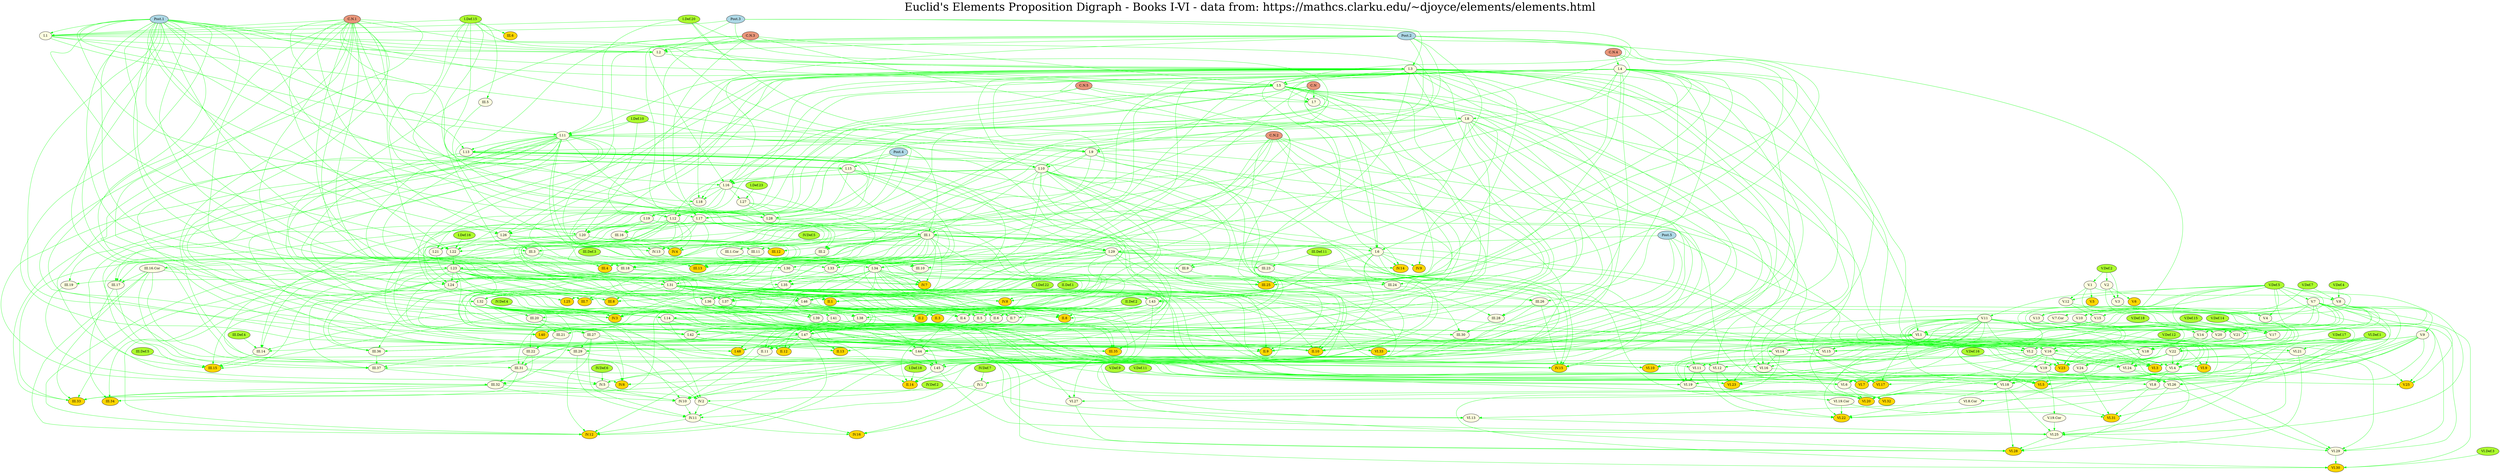 // Elements Books I-VI proposition dependencies
//
// Graph connections generated from extracting 
// justifications from David Joyce's online elements.
// https://mathcs.clarku.edu/~djoyce/elements/elements.html
//
// First six books selected because they are the only
// books found in Oliver Byrne’s 1847 illustrated Elements
// https://www.c82.net/euclid/
//
// Generate graphviz svg with J addon by:
//
//   NB. assume configured J folder JACKS
//   graphview jpath '~JACKS/eucgvuts/euclid_digraph_books_1_6.gv'
// 
// See: 
// https://github.com/bakerjd99/jacks/blob/master/eucgvuts/eucgvuts.ijs
//
// 2023jun21 created
// changed --------------------------------------
// 23jun23 terminal nodes colored, definitions linked
// 23jun29 attribute section removed - now regenerated

digraph G {

//newrank=true;
//rank=same;

rankdir=TB;  //top to bottom
//B bottom  T top  L left R right

labelloc="t"
label=<<FONT COLOR="BLACK" POINT-SIZE="48.0">Euclid's Elements Proposition Digraph - Books I-VI - data from: https://mathcs.clarku.edu/~djoyce/elements/elements.html</FONT>>;

ordering=out;
fontsize="16";

node [shape=oval];
node [style=filled, fillcolor=lightyellow];
edge [color=green];

//===start-node-attributes

// postulates
"Post.1" [fillcolor=lightblue, URL="https://mathcs.clarku.edu/~djoyce/elements/bookI/post1.html"];        
"Post.2" [fillcolor=lightblue, URL="https://mathcs.clarku.edu/~djoyce/elements/bookI/post2.html"];        
"Post.3" [fillcolor=lightblue, URL="https://mathcs.clarku.edu/~djoyce/elements/bookI/post3.html"];        
"Post.4" [fillcolor=lightblue, URL="https://mathcs.clarku.edu/~djoyce/elements/bookI/post4.html"];        
"Post.5" [fillcolor=lightblue, URL="https://mathcs.clarku.edu/~djoyce/elements/bookI/post5.html"];        

// common notions
"C.N" [fillcolor=darksalmon, URL="https://mathcs.clarku.edu/~djoyce/elements/bookI/cn.html"];              
"C.N.1" [fillcolor=darksalmon, URL="https://mathcs.clarku.edu/~djoyce/elements/bookI/cn.html"];            
"C.N.2" [fillcolor=darksalmon, URL="https://mathcs.clarku.edu/~djoyce/elements/bookI/cn.html"];            
"C.N.3" [fillcolor=darksalmon, URL="https://mathcs.clarku.edu/~djoyce/elements/bookI/cn.html"];            
"C.N.4" [fillcolor=darksalmon, URL="https://mathcs.clarku.edu/~djoyce/elements/bookI/cn.html"];            
"C.N.5" [fillcolor=darksalmon, URL="https://mathcs.clarku.edu/~djoyce/elements/bookI/cn.html"];            

// definitions
"I.Def.15" [fillcolor=greenyellow, URL="https://mathcs.clarku.edu/~djoyce/elements/bookI/defI15.html"];     
"I.Def.20" [fillcolor=greenyellow URL="https://mathcs.clarku.edu/~djoyce/elements/bookI/defI20.html"];      
"I.Def.10" [fillcolor=greenyellow, URL="https://mathcs.clarku.edu/~djoyce/elements/bookI/defI10.html"];     
"I.Def.16" [fillcolor=greenyellow URL="https://mathcs.clarku.edu/~djoyce/elements/bookI/defI15.html"];      
"I.Def.23" [fillcolor=greenyellow URL="https://mathcs.clarku.edu/~djoyce/elements/bookI/defI23.html"];      
"I.Def.22" [fillcolor=greenyellow URL="https://mathcs.clarku.edu/~djoyce/elements/bookI/defI22.html"];      
"II.Def.1" [fillcolor=greenyellow, URL="https://mathcs.clarku.edu/~djoyce/elements/bookII/defII.html"];     
"I.Def.18" [fillcolor=greenyellow URL="https://mathcs.clarku.edu/~djoyce/elements/bookI/defI15.html"];      
"II.Def.2" [fillcolor=greenyellow, URL="https://mathcs.clarku.edu/~djoyce/elements/bookII/defII.html"];     
"III.Def.3" [fillcolor=greenyellow, URL="https://mathcs.clarku.edu/~djoyce/elements/bookIII/defIII2.html"]; 
"III.Def.4" [fillcolor=greenyellow URL="https://mathcs.clarku.edu/~djoyce/elements/bookIII/defIII4.html"];  
"III.Def.5" [fillcolor=greenyellow, URL="https://mathcs.clarku.edu/~djoyce/elements/bookIII/defIII4.html"]; 
"III.Def.11" [fillcolor=greenyellow URL="https://mathcs.clarku.edu/~djoyce/elements/bookIII/defIII11.html"];
"IV.Def.7" [fillcolor=greenyellow URL="https://mathcs.clarku.edu/~djoyce/elements/bookIV/defIV.html"];      
"IV.Def.2" [fillcolor=greenyellow  URL="https://mathcs.clarku.edu/~djoyce/elements/bookIV/defIV.html"];     
"IV.Def.4" [fillcolor=greenyellow  URL="https://mathcs.clarku.edu/~djoyce/elements/bookIV/defIV.html"];     
"IV.Def.5" [fillcolor=greenyellow  URL="https://mathcs.clarku.edu/~djoyce/elements/bookIV/defIV.html"];     
"IV.Def.6" [fillcolor=greenyellow  URL="https://mathcs.clarku.edu/~djoyce/elements/bookIV/defIV.html"];     
"V.Def.2" [fillcolor=greenyellow URL="https://mathcs.clarku.edu/~djoyce/elements/bookV/defV1.html"];        
"V.Def.5" [fillcolor=greenyellow URL="https://mathcs.clarku.edu/~djoyce/elements/bookV/defV5.html"];        
"V.Def.7" [fillcolor=greenyellow, URL="https://mathcs.clarku.edu/~djoyce/elements/bookV/defV7.html"];       
"V.Def.12" [fillcolor=greenyellow URL="https://mathcs.clarku.edu/~djoyce/elements/bookV/defV11.html"];      
"V.Def.14" [fillcolor=greenyellow, URL="https://mathcs.clarku.edu/~djoyce/elements/bookV/defV14.html"];     
"V.Def.15" [fillcolor=greenyellow, URL="https://mathcs.clarku.edu/~djoyce/elements/bookV/defV14.html"];     
"V.Def.16" [fillcolor=greenyellow, URL="https://mathcs.clarku.edu/~djoyce/elements/bookV/defV14.html"];     
"V.Def.18" [fillcolor=greenyellow, URL="https://mathcs.clarku.edu/~djoyce/elements/bookV/defV17.html"];     
"V.Def.17" [fillcolor=greenyellow, URL="https://mathcs.clarku.edu/~djoyce/elements/bookV/defV17.html"];     
"V.Def.4" [fillcolor=greenyellow URL="https://mathcs.clarku.edu/~djoyce/elements/bookV/defV4.html"];        
"VI.Def.1" [fillcolor=greenyellow URL="https://mathcs.clarku.edu/~djoyce/elements/bookVI/defVI1.html"];     
"V.Def.11" [fillcolor=greenyellow, URL="https://mathcs.clarku.edu/~djoyce/elements/bookV/defV11.html"];     
"V.Def.9" [fillcolor=greenyellow, URL="https://mathcs.clarku.edu/~djoyce/elements/bookV/defV8.html"];       
"VI.Def.3" [fillcolor=greenyellow, URL="https://mathcs.clarku.edu/~djoyce/elements/bookVI/defVI3.html"];    

// corollaries
"III.1.Cor" [URL="https://mathcs.clarku.edu/~djoyce/elements/bookIII/propIII1.html"];                       
"III.16.Cor" [URL="https://mathcs.clarku.edu/~djoyce/elements/bookIII/propIII16.html"];                     
"V.7.Cor" [URL="https://mathcs.clarku.edu/~djoyce/elements/bookIV/propIV7.html"];                           
"VI.8.Cor" [URL="https://mathcs.clarku.edu/~djoyce/elements/bookVI/propVI8.html"];                          
"VI.19.Cor" [URL="https://mathcs.clarku.edu/~djoyce/elements/bookVI/propVI19.html"];                        
"V.19.Cor" [URL="https://mathcs.clarku.edu/~djoyce/elements/bookV/propV19.html"];                           

// propositions
"I.1" [URL="https://mathcs.clarku.edu/~djoyce/elements/bookI/propI1.html"];
"I.10" [URL="https://mathcs.clarku.edu/~djoyce/elements/bookI/propI10.html"];
"I.11" [URL="https://mathcs.clarku.edu/~djoyce/elements/bookI/propI11.html"];
"I.12" [URL="https://mathcs.clarku.edu/~djoyce/elements/bookI/propI12.html"];
"I.13" [URL="https://mathcs.clarku.edu/~djoyce/elements/bookI/propI13.html"];
"I.14" [URL="https://mathcs.clarku.edu/~djoyce/elements/bookI/propI14.html"];
"I.15" [URL="https://mathcs.clarku.edu/~djoyce/elements/bookI/propI15.html"];
"I.16" [URL="https://mathcs.clarku.edu/~djoyce/elements/bookI/propI16.html"];
"I.17" [URL="https://mathcs.clarku.edu/~djoyce/elements/bookI/propI17.html"];
"I.18" [URL="https://mathcs.clarku.edu/~djoyce/elements/bookI/propI18.html"];
"I.19" [URL="https://mathcs.clarku.edu/~djoyce/elements/bookI/propI19.html"];
"I.2" [URL="https://mathcs.clarku.edu/~djoyce/elements/bookI/propI2.html"];
"I.20" [URL="https://mathcs.clarku.edu/~djoyce/elements/bookI/propI20.html"];
"I.21" [URL="https://mathcs.clarku.edu/~djoyce/elements/bookI/propI21.html"];
"I.22" [URL="https://mathcs.clarku.edu/~djoyce/elements/bookI/propI22.html"];
"I.23" [URL="https://mathcs.clarku.edu/~djoyce/elements/bookI/propI23.html"];
"I.24" [URL="https://mathcs.clarku.edu/~djoyce/elements/bookI/propI24.html"];
"I.25" [URL="https://mathcs.clarku.edu/~djoyce/elements/bookI/propI25.html"];
"I.26" [URL="https://mathcs.clarku.edu/~djoyce/elements/bookI/propI26.html"];
"I.27" [URL="https://mathcs.clarku.edu/~djoyce/elements/bookI/propI27.html"];
"I.28" [URL="https://mathcs.clarku.edu/~djoyce/elements/bookI/propI28.html"];
"I.29" [URL="https://mathcs.clarku.edu/~djoyce/elements/bookI/propI29.html"];
"I.3" [URL="https://mathcs.clarku.edu/~djoyce/elements/bookI/propI3.html"];
"I.30" [URL="https://mathcs.clarku.edu/~djoyce/elements/bookI/propI30.html"];
"I.31" [URL="https://mathcs.clarku.edu/~djoyce/elements/bookI/propI31.html"];
"I.32" [URL="https://mathcs.clarku.edu/~djoyce/elements/bookI/propI32.html"];
"I.33" [URL="https://mathcs.clarku.edu/~djoyce/elements/bookI/propI33.html"];
"I.34" [URL="https://mathcs.clarku.edu/~djoyce/elements/bookI/propI34.html"];
"I.35" [URL="https://mathcs.clarku.edu/~djoyce/elements/bookI/propI35.html"];
"I.36" [URL="https://mathcs.clarku.edu/~djoyce/elements/bookI/propI36.html"];
"I.37" [URL="https://mathcs.clarku.edu/~djoyce/elements/bookI/propI37.html"];
"I.38" [URL="https://mathcs.clarku.edu/~djoyce/elements/bookI/propI38.html"];
"I.39" [URL="https://mathcs.clarku.edu/~djoyce/elements/bookI/propI39.html"];
"I.4" [URL="https://mathcs.clarku.edu/~djoyce/elements/bookI/propI4.html"];
"I.40" [URL="https://mathcs.clarku.edu/~djoyce/elements/bookI/propI40.html"];
"I.41" [URL="https://mathcs.clarku.edu/~djoyce/elements/bookI/propI41.html"];
"I.42" [URL="https://mathcs.clarku.edu/~djoyce/elements/bookI/propI42.html"];
"I.43" [URL="https://mathcs.clarku.edu/~djoyce/elements/bookI/propI43.html"];
"I.44" [URL="https://mathcs.clarku.edu/~djoyce/elements/bookI/propI44.html"];
"I.45" [URL="https://mathcs.clarku.edu/~djoyce/elements/bookI/propI45.html"];
"I.46" [URL="https://mathcs.clarku.edu/~djoyce/elements/bookI/propI46.html"];
"I.47" [URL="https://mathcs.clarku.edu/~djoyce/elements/bookI/propI47.html"];
"I.48" [URL="https://mathcs.clarku.edu/~djoyce/elements/bookI/propI48.html"];
"I.5" [URL="https://mathcs.clarku.edu/~djoyce/elements/bookI/propI5.html"];
"I.6" [URL="https://mathcs.clarku.edu/~djoyce/elements/bookI/propI6.html"];
"I.7" [URL="https://mathcs.clarku.edu/~djoyce/elements/bookI/propI7.html"];
"I.8" [URL="https://mathcs.clarku.edu/~djoyce/elements/bookI/propI8.html"];
"I.9" [URL="https://mathcs.clarku.edu/~djoyce/elements/bookI/propI9.html"];
"II.1" [URL="https://mathcs.clarku.edu/~djoyce/elements/bookII/propII1.html"];
"II.10" [URL="https://mathcs.clarku.edu/~djoyce/elements/bookII/propII10.html"];
"II.11" [URL="https://mathcs.clarku.edu/~djoyce/elements/bookII/propII11.html"];
"II.12" [URL="https://mathcs.clarku.edu/~djoyce/elements/bookII/propII12.html"];
"II.13" [URL="https://mathcs.clarku.edu/~djoyce/elements/bookII/propII13.html"];
"II.14" [URL="https://mathcs.clarku.edu/~djoyce/elements/bookII/propII14.html"];
"II.2" [URL="https://mathcs.clarku.edu/~djoyce/elements/bookII/propII2.html"];
"II.3" [URL="https://mathcs.clarku.edu/~djoyce/elements/bookII/propII3.html"];
"II.4" [URL="https://mathcs.clarku.edu/~djoyce/elements/bookII/propII4.html"];
"II.5" [URL="https://mathcs.clarku.edu/~djoyce/elements/bookII/propII5.html"];
"II.6" [URL="https://mathcs.clarku.edu/~djoyce/elements/bookII/propII6.html"];
"II.7" [URL="https://mathcs.clarku.edu/~djoyce/elements/bookII/propII7.html"];
"II.8" [URL="https://mathcs.clarku.edu/~djoyce/elements/bookII/propII8.html"];
"II.9" [URL="https://mathcs.clarku.edu/~djoyce/elements/bookII/propII9.html"];
"III.1" [URL="https://mathcs.clarku.edu/~djoyce/elements/bookIII/propIII1.html"];
"III.10" [URL="https://mathcs.clarku.edu/~djoyce/elements/bookIII/propIII10.html"];
"III.11" [URL="https://mathcs.clarku.edu/~djoyce/elements/bookIII/propIII11.html"];
"III.12" [URL="https://mathcs.clarku.edu/~djoyce/elements/bookIII/propIII12.html"];
"III.13" [URL="https://mathcs.clarku.edu/~djoyce/elements/bookIII/propIII13.html"];
"III.14" [URL="https://mathcs.clarku.edu/~djoyce/elements/bookIII/propIII14.html"];
"III.15" [URL="https://mathcs.clarku.edu/~djoyce/elements/bookIII/propIII15.html"];
"III.16" [URL="https://mathcs.clarku.edu/~djoyce/elements/bookIII/propIII16.html"];
"III.17" [URL="https://mathcs.clarku.edu/~djoyce/elements/bookIII/propIII17.html"];
"III.18" [URL="https://mathcs.clarku.edu/~djoyce/elements/bookIII/propIII18.html"];
"III.19" [URL="https://mathcs.clarku.edu/~djoyce/elements/bookIII/propIII19.html"];
"III.2" [URL="https://mathcs.clarku.edu/~djoyce/elements/bookIII/propIII2.html"];
"III.20" [URL="https://mathcs.clarku.edu/~djoyce/elements/bookIII/propIII20.html"];
"III.21" [URL="https://mathcs.clarku.edu/~djoyce/elements/bookIII/propIII21.html"];
"III.22" [URL="https://mathcs.clarku.edu/~djoyce/elements/bookIII/propIII22.html"];
"III.23" [URL="https://mathcs.clarku.edu/~djoyce/elements/bookIII/propIII23.html"];
"III.24" [URL="https://mathcs.clarku.edu/~djoyce/elements/bookIII/propIII24.html"];
"III.25" [URL="https://mathcs.clarku.edu/~djoyce/elements/bookIII/propIII25.html"];
"III.26" [URL="https://mathcs.clarku.edu/~djoyce/elements/bookIII/propIII26.html"];
"III.27" [URL="https://mathcs.clarku.edu/~djoyce/elements/bookIII/propIII27.html"];
"III.28" [URL="https://mathcs.clarku.edu/~djoyce/elements/bookIII/propIII28.html"];
"III.29" [URL="https://mathcs.clarku.edu/~djoyce/elements/bookIII/propIII29.html"];
"III.3" [URL="https://mathcs.clarku.edu/~djoyce/elements/bookIII/propIII3.html"];
"III.30" [URL="https://mathcs.clarku.edu/~djoyce/elements/bookIII/propIII30.html"];
"III.31" [URL="https://mathcs.clarku.edu/~djoyce/elements/bookIII/propIII31.html"];
"III.32" [URL="https://mathcs.clarku.edu/~djoyce/elements/bookIII/propIII32.html"];
"III.33" [URL="https://mathcs.clarku.edu/~djoyce/elements/bookIII/propIII33.html"];
"III.34" [URL="https://mathcs.clarku.edu/~djoyce/elements/bookIII/propIII34.html"];
"III.35" [URL="https://mathcs.clarku.edu/~djoyce/elements/bookIII/propIII35.html"];
"III.36" [URL="https://mathcs.clarku.edu/~djoyce/elements/bookIII/propIII36.html"];
"III.37" [URL="https://mathcs.clarku.edu/~djoyce/elements/bookIII/propIII37.html"];
"III.4" [URL="https://mathcs.clarku.edu/~djoyce/elements/bookIII/propIII4.html"];
"III.5" [URL="https://mathcs.clarku.edu/~djoyce/elements/bookIII/propIII5.html"];
"III.6" [URL="https://mathcs.clarku.edu/~djoyce/elements/bookIII/propIII6.html"];
"III.7" [URL="https://mathcs.clarku.edu/~djoyce/elements/bookIII/propIII7.html"];
"III.8" [URL="https://mathcs.clarku.edu/~djoyce/elements/bookIII/propIII8.html"];
"III.9" [URL="https://mathcs.clarku.edu/~djoyce/elements/bookIII/propIII9.html"];
"IV.1" [URL="https://mathcs.clarku.edu/~djoyce/elements/bookIV/propIV1.html"];
"IV.10" [URL="https://mathcs.clarku.edu/~djoyce/elements/bookIV/propIV10.html"];
"IV.11" [URL="https://mathcs.clarku.edu/~djoyce/elements/bookIV/propIV11.html"];
"IV.12" [URL="https://mathcs.clarku.edu/~djoyce/elements/bookIV/propIV12.html"];
"IV.13" [URL="https://mathcs.clarku.edu/~djoyce/elements/bookIV/propIV13.html"];
"IV.14" [URL="https://mathcs.clarku.edu/~djoyce/elements/bookIV/propIV14.html"];
"IV.15" [URL="https://mathcs.clarku.edu/~djoyce/elements/bookIV/propIV15.html"];
"IV.16" [URL="https://mathcs.clarku.edu/~djoyce/elements/bookIV/propIV16.html"];
"IV.2" [URL="https://mathcs.clarku.edu/~djoyce/elements/bookIV/propIV2.html"];
"IV.3" [URL="https://mathcs.clarku.edu/~djoyce/elements/bookIV/propIV3.html"];
"IV.4" [URL="https://mathcs.clarku.edu/~djoyce/elements/bookIV/propIV4.html"];
"IV.5" [URL="https://mathcs.clarku.edu/~djoyce/elements/bookIV/propIV5.html"];
"IV.6" [URL="https://mathcs.clarku.edu/~djoyce/elements/bookIV/propIV6.html"];
"IV.7" [URL="https://mathcs.clarku.edu/~djoyce/elements/bookIV/propIV7.html"];
"IV.8" [URL="https://mathcs.clarku.edu/~djoyce/elements/bookIV/propIV8.html"];
"IV.9" [URL="https://mathcs.clarku.edu/~djoyce/elements/bookIV/propIV9.html"];
"V.1" [URL="https://mathcs.clarku.edu/~djoyce/elements/bookV/propV1.html"];
"V.10" [URL="https://mathcs.clarku.edu/~djoyce/elements/bookV/propV10.html"];
"V.11" [URL="https://mathcs.clarku.edu/~djoyce/elements/bookV/propV11.html"];
"V.12" [URL="https://mathcs.clarku.edu/~djoyce/elements/bookV/propV12.html"];
"V.13" [URL="https://mathcs.clarku.edu/~djoyce/elements/bookV/propV13.html"];
"V.14" [URL="https://mathcs.clarku.edu/~djoyce/elements/bookV/propV14.html"];
"V.15" [URL="https://mathcs.clarku.edu/~djoyce/elements/bookV/propV15.html"];
"V.16" [URL="https://mathcs.clarku.edu/~djoyce/elements/bookV/propV16.html"];
"V.17" [URL="https://mathcs.clarku.edu/~djoyce/elements/bookV/propV17.html"];
"V.18" [URL="https://mathcs.clarku.edu/~djoyce/elements/bookV/propV18.html"];
"V.19" [URL="https://mathcs.clarku.edu/~djoyce/elements/bookV/propV19.html"];
"V.2" [URL="https://mathcs.clarku.edu/~djoyce/elements/bookV/propV2.html"];
"V.20" [URL="https://mathcs.clarku.edu/~djoyce/elements/bookV/propV20.html"];
"V.21" [URL="https://mathcs.clarku.edu/~djoyce/elements/bookV/propV21.html"];
"V.22" [URL="https://mathcs.clarku.edu/~djoyce/elements/bookV/propV22.html"];
"V.23" [URL="https://mathcs.clarku.edu/~djoyce/elements/bookV/propV23.html"];
"V.24" [URL="https://mathcs.clarku.edu/~djoyce/elements/bookV/propV24.html"];
"V.25" [URL="https://mathcs.clarku.edu/~djoyce/elements/bookV/propV25.html"];
"V.3" [URL="https://mathcs.clarku.edu/~djoyce/elements/bookV/propV3.html"];
"V.4" [URL="https://mathcs.clarku.edu/~djoyce/elements/bookV/propV4.html"];
"V.5" [URL="https://mathcs.clarku.edu/~djoyce/elements/bookV/propV5.html"];
"V.6" [URL="https://mathcs.clarku.edu/~djoyce/elements/bookV/propV6.html"];
"V.7" [URL="https://mathcs.clarku.edu/~djoyce/elements/bookV/propV7.html"];
"V.8" [URL="https://mathcs.clarku.edu/~djoyce/elements/bookV/propV8.html"];
"V.9" [URL="https://mathcs.clarku.edu/~djoyce/elements/bookV/propV9.html"];
"VI.1" [URL="https://mathcs.clarku.edu/~djoyce/elements/bookVI/propVI1.html"];
"VI.10" [URL="https://mathcs.clarku.edu/~djoyce/elements/bookVI/propVI10.html"];
"VI.11" [URL="https://mathcs.clarku.edu/~djoyce/elements/bookVI/propVI11.html"];
"VI.12" [URL="https://mathcs.clarku.edu/~djoyce/elements/bookVI/propVI12.html"];
"VI.13" [URL="https://mathcs.clarku.edu/~djoyce/elements/bookVI/propVI13.html"];
"VI.14" [URL="https://mathcs.clarku.edu/~djoyce/elements/bookVI/propVI14.html"];
"VI.15" [URL="https://mathcs.clarku.edu/~djoyce/elements/bookVI/propVI15.html"];
"VI.16" [URL="https://mathcs.clarku.edu/~djoyce/elements/bookVI/propVI16.html"];
"VI.17" [URL="https://mathcs.clarku.edu/~djoyce/elements/bookVI/propVI17.html"];
"VI.18" [URL="https://mathcs.clarku.edu/~djoyce/elements/bookVI/propVI18.html"];
"VI.19" [URL="https://mathcs.clarku.edu/~djoyce/elements/bookVI/propVI19.html"];
"VI.2" [URL="https://mathcs.clarku.edu/~djoyce/elements/bookVI/propVI2.html"];
"VI.20" [URL="https://mathcs.clarku.edu/~djoyce/elements/bookVI/propVI20.html"];
"VI.21" [URL="https://mathcs.clarku.edu/~djoyce/elements/bookVI/propVI21.html"];
"VI.22" [URL="https://mathcs.clarku.edu/~djoyce/elements/bookVI/propVI22.html"];
"VI.23" [URL="https://mathcs.clarku.edu/~djoyce/elements/bookVI/propVI23.html"];
"VI.24" [URL="https://mathcs.clarku.edu/~djoyce/elements/bookVI/propVI24.html"];
"VI.25" [URL="https://mathcs.clarku.edu/~djoyce/elements/bookVI/propVI25.html"];
"VI.26" [URL="https://mathcs.clarku.edu/~djoyce/elements/bookVI/propVI26.html"];
"VI.27" [URL="https://mathcs.clarku.edu/~djoyce/elements/bookVI/propVI27.html"];
"VI.28" [URL="https://mathcs.clarku.edu/~djoyce/elements/bookVI/propVI28.html"];
"VI.29" [URL="https://mathcs.clarku.edu/~djoyce/elements/bookVI/propVI29.html"];
"VI.3" [URL="https://mathcs.clarku.edu/~djoyce/elements/bookVI/propVI3.html"];
"VI.30" [URL="https://mathcs.clarku.edu/~djoyce/elements/bookVI/propVI30.html"];
"VI.31" [URL="https://mathcs.clarku.edu/~djoyce/elements/bookVI/propVI31.html"];
"VI.32" [URL="https://mathcs.clarku.edu/~djoyce/elements/bookVI/propVI32.html"];
"VI.33" [URL="https://mathcs.clarku.edu/~djoyce/elements/bookVI/propVI33.html"];
"VI.4" [URL="https://mathcs.clarku.edu/~djoyce/elements/bookVI/propVI4.html"];
"VI.5" [URL="https://mathcs.clarku.edu/~djoyce/elements/bookVI/propVI5.html"];
"VI.6" [URL="https://mathcs.clarku.edu/~djoyce/elements/bookVI/propVI6.html"];
"VI.7" [URL="https://mathcs.clarku.edu/~djoyce/elements/bookVI/propVI7.html"];
"VI.8" [URL="https://mathcs.clarku.edu/~djoyce/elements/bookVI/propVI8.html"];
"VI.9" [URL="https://mathcs.clarku.edu/~djoyce/elements/bookVI/propVI9.html"];

// terminal nodes
"I.25" [fillcolor=gold];
"I.40" [fillcolor=gold];
"I.48" [fillcolor=gold];
"II.1" [fillcolor=gold];
"II.10" [fillcolor=gold];
"II.12" [fillcolor=gold];
"II.13" [fillcolor=gold];
"II.14" [fillcolor=gold];
"II.2" [fillcolor=gold];
"II.3" [fillcolor=gold];
"II.8" [fillcolor=gold];
"II.9" [fillcolor=gold];
"III.12" [fillcolor=gold];
"III.13" [fillcolor=gold];
"III.15" [fillcolor=gold];
"III.25" [fillcolor=gold];
"III.33" [fillcolor=gold];
"III.34" [fillcolor=gold];
"III.35" [fillcolor=gold];
"III.4" [fillcolor=gold];
"III.6" [fillcolor=gold];
"III.7" [fillcolor=gold];
"III.8" [fillcolor=gold];
"IV.12" [fillcolor=gold];
"IV.14" [fillcolor=gold];
"IV.15" [fillcolor=gold];
"IV.16" [fillcolor=gold];
"IV.3" [fillcolor=gold];
"IV.4" [fillcolor=gold];
"IV.6" [fillcolor=gold];
"IV.7" [fillcolor=gold];
"IV.8" [fillcolor=gold];
"IV.9" [fillcolor=gold];
"V.23" [fillcolor=gold];
"V.25" [fillcolor=gold];
"V.5" [fillcolor=gold];
"V.6" [fillcolor=gold];
"VI.10" [fillcolor=gold];
"VI.17" [fillcolor=gold];
"VI.20" [fillcolor=gold];
"VI.22" [fillcolor=gold];
"VI.23" [fillcolor=gold];
"VI.28" [fillcolor=gold];
"VI.3" [fillcolor=gold];
"VI.30" [fillcolor=gold];
"VI.31" [fillcolor=gold];
"VI.32" [fillcolor=gold];
"VI.33" [fillcolor=gold];
"VI.5" [fillcolor=gold];
"VI.7" [fillcolor=gold];
"VI.9" [fillcolor=gold];

//===end=node-attributes

//===start-book-deps
"III.1" -> "III.1.Cor";
"III.16" -> "III.16.Cor";
"V.7" -> "V.7.Cor";
"VI.8" -> "VI.8.Cor";
"VI.19" -> "VI.19.Cor";
"V.19" -> "V.19.Cor";
"Post.3" -> "I.1";
"Post.1" -> "I.1";
"I.Def.15" -> "I.1";
"C.N.1" -> "I.1";
"I.Def.20" -> "I.1";
"I.1" -> "I.10";
"I.9" -> "I.10";
"I.Def.20" -> "I.10";
"I.4" -> "I.10";
"I.3" -> "I.11";
"I.1" -> "I.11";
"Post.1" -> "I.11";
"I.Def.20" -> "I.11";
"I.8" -> "I.11";
"I.Def.10" -> "I.11";
"Post.3" -> "I.12";
"I.10" -> "I.12";
"Post.1" -> "I.12";
"I.Def.15" -> "I.12";
"I.8" -> "I.12";
"I.Def.10" -> "I.12";
"I.Def.10" -> "I.13";
"I.11" -> "I.13";
"C.N.2" -> "I.13";
"C.N.1" -> "I.13";
"Post.2" -> "I.14";
"I.13" -> "I.14";
"Post.4" -> "I.14";
"C.N.1" -> "I.14";
"C.N.3" -> "I.14";
"I.13" -> "I.15";
"Post.4" -> "I.15";
"C.N.1" -> "I.15";
"C.N.3" -> "I.15";
"I.10" -> "I.16";
"Post.1" -> "I.16";
"Post.2" -> "I.16";
"I.3" -> "I.16";
"I.15" -> "I.16";
"I.4" -> "I.16";
"C.N.5" -> "I.16";
"Post.2" -> "I.17";
"I.16" -> "I.17";
"C.N" -> "I.17";
"I.13" -> "I.17";
"I.3" -> "I.18";
"Post.1" -> "I.18";
"I.16" -> "I.18";
"I.5" -> "I.18";
"I.5" -> "I.19";
"I.18" -> "I.19";
"Post.1" -> "I.2";
"I.1" -> "I.2";
"Post.2" -> "I.2";
"Post.3" -> "I.2";
"I.Def.15" -> "I.2";
"C.N.3" -> "I.2";
"C.N.1" -> "I.2";
"Post.2" -> "I.20";
"I.3" -> "I.20";
"Post.1" -> "I.20";
"I.5" -> "I.20";
"C.N.5" -> "I.20";
"I.19" -> "I.20";
"Post.2" -> "I.21";
"I.20" -> "I.21";
"C.N" -> "I.21";
"I.16" -> "I.21";
"I.20" -> "I.22";
"Post.2" -> "I.22";
"I.3" -> "I.22";
"Post.3" -> "I.22";
"Post.1" -> "I.22";
"I.Def.16" -> "I.22";
"C.N.1" -> "I.22";
"Post.1" -> "I.23";
"I.22" -> "I.23";
"I.8" -> "I.23";
"I.23" -> "I.24";
"I.3" -> "I.24";
"Post.1" -> "I.24";
"I.4" -> "I.24";
"I.5" -> "I.24";
"I.19" -> "I.24";
"I.4" -> "I.25";
"I.24" -> "I.25";
"I.3" -> "I.26";
"Post.1" -> "I.26";
"I.4" -> "I.26";
"C.N.1" -> "I.26";
"I.16" -> "I.26";
"I.16" -> "I.27";
"I.Def.23" -> "I.27";
"I.15" -> "I.28";
"C.N.1" -> "I.28";
"I.27" -> "I.28";
"I.13" -> "I.28";
"Post.4" -> "I.28";
"C.N.3" -> "I.28";
"I.13" -> "I.29";
"Post.5" -> "I.29";
"I.15" -> "I.29";
"C.N.1" -> "I.29";
"C.N.2" -> "I.29";
"I.2" -> "I.3";
"Post.3" -> "I.3";
"I.Def.15" -> "I.3";
"C.N.1" -> "I.3";
"I.29" -> "I.30";
"C.N.1" -> "I.30";
"Post.1" -> "I.31";
"I.23" -> "I.31";
"Post.2" -> "I.31";
"I.27" -> "I.31";
"I.31" -> "I.32";
"I.29" -> "I.32";
"C.N.2" -> "I.32";
"I.13" -> "I.32";
"C.N.1" -> "I.32";
"Post.1" -> "I.33";
"I.29" -> "I.33";
"I.4" -> "I.33";
"I.27" -> "I.33";
"I.29" -> "I.34";
"I.26" -> "I.34";
"C.N.2" -> "I.34";
"I.4" -> "I.34";
"I.34" -> "I.35";
"C.N.1" -> "I.35";
"C.N.2" -> "I.35";
"I.29" -> "I.35";
"I.4" -> "I.35";
"C.N.3" -> "I.35";
"Post.1" -> "I.36";
"I.34" -> "I.36";
"C.N.1" -> "I.36";
"I.33" -> "I.36";
"I.35" -> "I.36";
"Post.2" -> "I.37";
"I.31" -> "I.37";
"I.35" -> "I.37";
"I.34" -> "I.37";
"C.N" -> "I.37";
"Post.2" -> "I.38";
"I.31" -> "I.38";
"I.36" -> "I.38";
"I.34" -> "I.38";
"C.N" -> "I.38";
"Post.1" -> "I.39";
"I.31" -> "I.39";
"I.37" -> "I.39";
"C.N.1" -> "I.39";
"C.N.4" -> "I.4";
"Post.1" -> "I.40";
"I.31" -> "I.40";
"I.38" -> "I.40";
"C.N.1" -> "I.40";
"Post.1" -> "I.41";
"I.37" -> "I.41";
"I.34" -> "I.41";
"I.10" -> "I.42";
"Post.1" -> "I.42";
"I.23" -> "I.42";
"I.31" -> "I.42";
"I.38" -> "I.42";
"I.41" -> "I.42";
"C.N.1" -> "I.42";
"I.34" -> "I.43";
"C.N.2" -> "I.43";
"C.N.3" -> "I.43";
"I.42" -> "I.44";
"Post.2" -> "I.44";
"I.31" -> "I.44";
"Post.1" -> "I.44";
"I.29" -> "I.44";
"Post.5" -> "I.44";
"I.43" -> "I.44";
"C.N.1" -> "I.44";
"I.15" -> "I.44";
"Post.1" -> "I.45";
"I.42" -> "I.45";
"I.44" -> "I.45";
"C.N.1" -> "I.45";
"C.N.2" -> "I.45";
"I.29" -> "I.45";
"I.14" -> "I.45";
"I.34" -> "I.45";
"I.30" -> "I.45";
"I.33" -> "I.45";
"I.11" -> "I.46";
"I.3" -> "I.46";
"I.31" -> "I.46";
"I.34" -> "I.46";
"I.29" -> "I.46";
"Post.4" -> "I.46";
"I.Def.22" -> "I.46";
"I.46" -> "I.47";
"I.31" -> "I.47";
"Post.1" -> "I.47";
"I.Def.22" -> "I.47";
"I.14" -> "I.47";
"Post.4" -> "I.47";
"C.N.2" -> "I.47";
"I.4" -> "I.47";
"I.41" -> "I.47";
"I.11" -> "I.48";
"I.3" -> "I.48";
"Post.1" -> "I.48";
"C.N.2" -> "I.48";
"I.47" -> "I.48";
"C.N.1" -> "I.48";
"I.8" -> "I.48";
"I.Def.20" -> "I.5";
"Post.2" -> "I.5";
"I.3" -> "I.5";
"Post.1" -> "I.5";
"I.4" -> "I.5";
"C.N.3" -> "I.5";
"C.N" -> "I.6";
"I.3" -> "I.6";
"Post.1" -> "I.6";
"I.4" -> "I.6";
"C.N.5" -> "I.6";
"Post.1" -> "I.7";
"I.5" -> "I.7";
"C.N.5" -> "I.7";
"C.N" -> "I.7";
"I.7" -> "I.8";
"C.N.4" -> "I.8";
"I.3" -> "I.9";
"Post.1" -> "I.9";
"I.1" -> "I.9";
"I.Def.20" -> "I.9";
"I.8" -> "I.9";
"I.11" -> "II.1";
"I.3" -> "II.1";
"I.31" -> "II.1";
"II.Def.1" -> "II.1";
"I.34" -> "II.1";
"I.11" -> "II.10";
"I.3" -> "II.10";
"I.31" -> "II.10";
"I.29" -> "II.10";
"Post.5" -> "II.10";
"I.5" -> "II.10";
"I.32" -> "II.10";
"I.15" -> "II.10";
"I.6" -> "II.10";
"I.34" -> "II.10";
"I.47" -> "II.10";
"I.46" -> "II.11";
"I.10" -> "II.11";
"I.3" -> "II.11";
"II.6" -> "II.11";
"I.47" -> "II.11";
"I.12" -> "II.12";
"II.4" -> "II.12";
"I.47" -> "II.12";
"I.12" -> "II.13";
"II.7" -> "II.13";
"I.47" -> "II.13";
"I.45" -> "II.14";
"I.3" -> "II.14";
"I.10" -> "II.14";
"I.Def.18" -> "II.14";
"II.5" -> "II.14";
"I.47" -> "II.14";
"I.46" -> "II.2";
"I.31" -> "II.2";
"II.Def.1" -> "II.2";
"I.46" -> "II.3";
"I.31" -> "II.3";
"I.46" -> "II.4";
"I.31" -> "II.4";
"I.29" -> "II.4";
"I.5" -> "II.4";
"I.6" -> "II.4";
"I.34" -> "II.4";
"I.43" -> "II.4";
"I.46" -> "II.5";
"I.31" -> "II.5";
"I.43" -> "II.5";
"I.36" -> "II.5";
"II.Def.2" -> "II.5";
"I.46" -> "II.6";
"I.31" -> "II.6";
"I.36" -> "II.6";
"I.43" -> "II.6";
"II.Def.2" -> "II.6";
"I.46" -> "II.7";
"I.31" -> "II.7";
"I.43" -> "II.7";
"I.3" -> "II.8";
"I.46" -> "II.8";
"I.31" -> "II.8";
"I.34" -> "II.8";
"I.36" -> "II.8";
"I.43" -> "II.8";
"I.11" -> "II.9";
"I.3" -> "II.9";
"I.31" -> "II.9";
"I.5" -> "II.9";
"I.32" -> "II.9";
"I.29" -> "II.9";
"I.6" -> "II.9";
"I.47" -> "II.9";
"I.34" -> "II.9";
"I.10" -> "III.1";
"I.11" -> "III.1";
"I.Def.15" -> "III.1";
"I.8" -> "III.1";
"I.Def.10" -> "III.1";
"I.10" -> "III.10";
"I.11" -> "III.10";
"III.1.Cor" -> "III.10";
"III.5" -> "III.10";
"III.1" -> "III.11";
"I.20" -> "III.11";
"III.1" -> "III.12";
"I.20" -> "III.12";
"III.1" -> "III.13";
"III.11" -> "III.13";
"III.2" -> "III.13";
"III.Def.3" -> "III.13";
"III.1" -> "III.14";
"I.12" -> "III.14";
"III.3" -> "III.14";
"I.47" -> "III.14";
"III.Def.4" -> "III.14";
"I.12" -> "III.15";
"III.Def.5" -> "III.15";
"I.3" -> "III.15";
"I.11" -> "III.15";
"III.14" -> "III.15";
"I.20" -> "III.15";
"I.24" -> "III.15";
"I.5" -> "III.16";
"I.17" -> "III.16";
"I.12" -> "III.16";
"I.19" -> "III.16";
"III.1" -> "III.17";
"I.11" -> "III.17";
"I.4" -> "III.17";
"III.16.Cor" -> "III.17";
"III.1" -> "III.18";
"I.12" -> "III.18";
"I.17" -> "III.18";
"I.19" -> "III.18";
"I.11" -> "III.19";
"III.18" -> "III.19";
"III.1" -> "III.2";
"I.Def.15" -> "III.2";
"I.5" -> "III.2";
"I.16" -> "III.2";
"I.19" -> "III.2";
"I.5" -> "III.20";
"I.32" -> "III.20";
"III.1" -> "III.21";
"III.20" -> "III.21";
"I.32" -> "III.22";
"III.21" -> "III.22";
"III.Def.11" -> "III.23";
"I.16" -> "III.23";
"III.23" -> "III.24";
"III.10" -> "III.24";
"C.N.4" -> "III.24";
"I.10" -> "III.25";
"I.11" -> "III.25";
"I.23" -> "III.25";
"I.6" -> "III.25";
"I.4" -> "III.25";
"III.9" -> "III.25";
"I.4" -> "III.26";
"III.Def.11" -> "III.26";
"III.24" -> "III.26";
"I.23" -> "III.27";
"I.26" -> "III.27";
"III.20" -> "III.27";
"III.1" -> "III.28";
"I.8" -> "III.28";
"III.26" -> "III.28";
"III.1" -> "III.29";
"III.27" -> "III.29";
"I.4" -> "III.29";
"III.1" -> "III.3";
"I.Def.15" -> "III.3";
"I.8" -> "III.3";
"I.Def.10" -> "III.3";
"I.5" -> "III.3";
"I.26" -> "III.3";
"I.10" -> "III.30";
"I.11" -> "III.30";
"I.4" -> "III.30";
"III.28" -> "III.30";
"I.5" -> "III.31";
"I.32" -> "III.31";
"I.17" -> "III.31";
"III.22" -> "III.31";
"I.11" -> "III.32";
"III.19" -> "III.32";
"III.31" -> "III.32";
"I.32" -> "III.32";
"III.22" -> "III.32";
"I.23" -> "III.33";
"I.10" -> "III.33";
"I.12" -> "III.33";
"I.4" -> "III.33";
"III.16.Cor" -> "III.33";
"III.32" -> "III.33";
"III.31" -> "III.33";
"I.11" -> "III.33";
"III.17" -> "III.34";
"I.23" -> "III.34";
"III.32" -> "III.34";
"III.1" -> "III.35";
"I.12" -> "III.35";
"III.3" -> "III.35";
"II.5" -> "III.35";
"I.47" -> "III.35";
"III.18" -> "III.36";
"II.6" -> "III.36";
"I.47" -> "III.36";
"III.1" -> "III.36";
"III.3" -> "III.36";
"III.17" -> "III.37";
"III.1" -> "III.37";
"III.18" -> "III.37";
"III.36" -> "III.37";
"I.8" -> "III.37";
"III.16.Cor" -> "III.37";
"III.1" -> "III.4";
"III.3" -> "III.4";
"I.Def.15" -> "III.5";
"I.Def.15" -> "III.6";
"I.20" -> "III.7";
"I.24" -> "III.7";
"I.23" -> "III.7";
"I.4" -> "III.7";
"III.1" -> "III.8";
"I.20" -> "III.8";
"I.24" -> "III.8";
"I.21" -> "III.8";
"I.23" -> "III.8";
"I.4" -> "III.8";
"I.10" -> "III.9";
"I.8" -> "III.9";
"III.1.Cor" -> "III.9";
"I.3" -> "IV.1";
"IV.Def.7" -> "IV.1";
"II.11" -> "IV.10";
"IV.1" -> "IV.10";
"IV.5" -> "IV.10";
"III.37" -> "IV.10";
"III.32" -> "IV.10";
"I.32" -> "IV.10";
"I.5" -> "IV.10";
"I.6" -> "IV.10";
"IV.10" -> "IV.11";
"IV.2" -> "IV.11";
"I.9" -> "IV.11";
"III.26" -> "IV.11";
"III.29" -> "IV.11";
"III.27" -> "IV.11";
"IV.11" -> "IV.12";
"III.16.Cor" -> "IV.12";
"III.1" -> "IV.12";
"III.18" -> "IV.12";
"I.47" -> "IV.12";
"I.8" -> "IV.12";
"III.27" -> "IV.12";
"I.26" -> "IV.12";
"I.9" -> "IV.13";
"I.4" -> "IV.13";
"I.12" -> "IV.13";
"I.26" -> "IV.13";
"III.16" -> "IV.13";
"I.9" -> "IV.14";
"IV.13" -> "IV.14";
"I.6" -> "IV.14";
"III.1" -> "IV.15";
"I.5" -> "IV.15";
"I.32" -> "IV.15";
"I.13" -> "IV.15";
"I.15" -> "IV.15";
"III.26" -> "IV.15";
"III.29" -> "IV.15";
"III.27" -> "IV.15";
"IV.2" -> "IV.16";
"IV.11" -> "IV.16";
"III.30" -> "IV.16";
"IV.1" -> "IV.16";
"III.16.Cor" -> "IV.2";
"I.23" -> "IV.2";
"III.32" -> "IV.2";
"I.32" -> "IV.2";
"IV.Def.2" -> "IV.2";
"III.1" -> "IV.3";
"I.23" -> "IV.3";
"III.16.Cor" -> "IV.3";
"III.18" -> "IV.3";
"I.13" -> "IV.3";
"I.32" -> "IV.3";
"IV.Def.4" -> "IV.3";
"I.9" -> "IV.4";
"I.12" -> "IV.4";
"I.26" -> "IV.4";
"III.16" -> "IV.4";
"IV.Def.5" -> "IV.4";
"I.10" -> "IV.5";
"I.11" -> "IV.5";
"I.4" -> "IV.5";
"IV.Def.6" -> "IV.5";
"III.31" -> "IV.5";
"III.1" -> "IV.6";
"I.11" -> "IV.6";
"I.4" -> "IV.6";
"III.31" -> "IV.6";
"III.1" -> "IV.7";
"I.11" -> "IV.7";
"III.16.Cor" -> "IV.7";
"III.18" -> "IV.7";
"I.28" -> "IV.7";
"I.30" -> "IV.7";
"I.34" -> "IV.7";
"I.10" -> "IV.8";
"I.31" -> "IV.8";
"I.34" -> "IV.8";
"I.8" -> "IV.9";
"I.6" -> "IV.9";
"V.Def.2" -> "V.1";
"V.7" -> "V.10";
"V.8" -> "V.10";
"V.Def.5" -> "V.11";
"V.Def.5" -> "V.12";
"V.1" -> "V.12";
"V.Def.7" -> "V.13";
"V.Def.5" -> "V.13";
"V.8" -> "V.14";
"V.13" -> "V.14";
"V.10" -> "V.14";
"V.7" -> "V.15";
"V.12" -> "V.15";
"V.Def.12" -> "V.16";
"V.15" -> "V.16";
"V.11" -> "V.16";
"V.14" -> "V.16";
"V.Def.5" -> "V.16";
"V.Def.14" -> "V.17";
"V.Def.15" -> "V.17";
"V.1" -> "V.17";
"V.2" -> "V.17";
"V.Def.5" -> "V.17";
"V.Def.15" -> "V.18";
"V.Def.14" -> "V.18";
"V.17" -> "V.18";
"V.11" -> "V.18";
"V.14" -> "V.18";
"V.16" -> "V.19";
"V.17" -> "V.19";
"V.11" -> "V.19";
"V.Def.16" -> "V.19";
"V.Def.2" -> "V.2";
"V.8" -> "V.20";
"V.7.Cor" -> "V.20";
"V.13" -> "V.20";
"V.10" -> "V.20";
"V.Def.18" -> "V.21";
"V.8" -> "V.21";
"V.7.Cor" -> "V.21";
"V.13" -> "V.21";
"V.10" -> "V.21";
"V.Def.17" -> "V.22";
"V.4" -> "V.22";
"V.20" -> "V.22";
"V.Def.5" -> "V.22";
"V.Def.18" -> "V.23";
"V.15" -> "V.23";
"V.11" -> "V.23";
"V.16" -> "V.23";
"V.21" -> "V.23";
"V.Def.5" -> "V.23";
"V.7.Cor" -> "V.24";
"V.22" -> "V.24";
"V.18" -> "V.24";
"V.7" -> "V.25";
"V.11" -> "V.25";
"V.19" -> "V.25";
"V.Def.5" -> "V.25";
"V.Def.2" -> "V.3";
"V.2" -> "V.3";
"V.3" -> "V.4";
"V.Def.5" -> "V.4";
"V.1" -> "V.5";
"V.2" -> "V.6";
"V.Def.5" -> "V.7";
"V.Def.4" -> "V.8";
"V.1" -> "V.8";
"V.Def.7" -> "V.8";
"V.8" -> "V.9";
"I.3" -> "VI.1";
"I.38" -> "VI.1";
"V.Def.5" -> "VI.1";
"I.41" -> "VI.1";
"V.15" -> "VI.1";
"V.11" -> "VI.1";
"I.31" -> "VI.10";
"I.34" -> "VI.10";
"VI.2" -> "VI.10";
"V.7" -> "VI.10";
"I.3" -> "VI.11";
"I.31" -> "VI.11";
"VI.2" -> "VI.11";
"V.7" -> "VI.11";
"I.3" -> "VI.12";
"I.31" -> "VI.12";
"VI.2" -> "VI.12";
"V.7" -> "VI.12";
"I.11" -> "VI.13";
"III.31" -> "VI.13";
"VI.8.Cor" -> "VI.13";
"I.14" -> "VI.14";
"I.31" -> "VI.14";
"V.7" -> "VI.14";
"VI.1" -> "VI.14";
"V.11" -> "VI.14";
"V.9" -> "VI.14";
"I.14" -> "VI.15";
"V.7" -> "VI.15";
"VI.1" -> "VI.15";
"V.11" -> "VI.15";
"V.9" -> "VI.15";
"I.11" -> "VI.16";
"I.3" -> "VI.16";
"I.31" -> "VI.16";
"V.7" -> "VI.16";
"VI.14" -> "VI.16";
"I.3" -> "VI.17";
"V.7" -> "VI.17";
"V.11" -> "VI.17";
"VI.16" -> "VI.17";
"I.23" -> "VI.18";
"I.32" -> "VI.18";
"VI.4" -> "VI.18";
"V.16" -> "VI.18";
"V.11" -> "VI.18";
"VI.Def.1" -> "VI.18";
"V.Def.11" -> "VI.19";
"VI.11" -> "VI.19";
"V.16" -> "VI.19";
"V.11" -> "VI.19";
"VI.15" -> "VI.19";
"V.Def.9" -> "VI.19";
"VI.1" -> "VI.19";
"V.7" -> "VI.19";
"I.37" -> "VI.2";
"V.7" -> "VI.2";
"VI.1" -> "VI.2";
"V.11" -> "VI.2";
"V.9" -> "VI.2";
"I.39" -> "VI.2";
"VI.Def.1" -> "VI.20";
"VI.6" -> "VI.20";
"VI.4" -> "VI.20";
"V.22" -> "VI.20";
"I.32" -> "VI.20";
"VI.1" -> "VI.20";
"V.12" -> "VI.20";
"V.11" -> "VI.20";
"V.16" -> "VI.20";
"VI.19" -> "VI.20";
"VI.Def.1" -> "VI.21";
"V.11" -> "VI.21";
"VI.11" -> "VI.22";
"V.11" -> "VI.22";
"V.22" -> "VI.22";
"VI.19.Cor" -> "VI.22";
"VI.12" -> "VI.22";
"VI.18" -> "VI.22";
"V.9" -> "VI.22";
"I.14" -> "VI.23";
"I.31" -> "VI.23";
"VI.12" -> "VI.23";
"VI.1" -> "VI.23";
"V.11" -> "VI.23";
"V.22" -> "VI.23";
"VI.2" -> "VI.24";
"V.18" -> "VI.24";
"V.16" -> "VI.24";
"I.29" -> "VI.24";
"V.22" -> "VI.24";
"VI.Def.1" -> "VI.24";
"VI.21" -> "VI.24";
"I.44" -> "VI.25";
"I.45" -> "VI.25";
"VI.13" -> "VI.25";
"VI.18" -> "VI.25";
"V.19.Cor" -> "VI.25";
"VI.1" -> "VI.25";
"V.11" -> "VI.25";
"V.16" -> "VI.25";
"V.Def.5" -> "VI.25";
"I.31" -> "VI.26";
"VI.24" -> "VI.26";
"VI.Def.1" -> "VI.26";
"V.11" -> "VI.26";
"V.9" -> "VI.26";
"VI.26" -> "VI.27";
"I.43" -> "VI.27";
"I.36" -> "VI.27";
"VI.27" -> "VI.28";
"I.9" -> "VI.28";
"VI.18" -> "VI.28";
"VI.25" -> "VI.28";
"VI.21" -> "VI.28";
"VI.26" -> "VI.28";
"I.36" -> "VI.28";
"VI.25" -> "VI.29";
"VI.21" -> "VI.29";
"VI.26" -> "VI.29";
"I.36" -> "VI.29";
"I.43" -> "VI.29";
"VI.24" -> "VI.29";
"I.31" -> "VI.3";
"I.29" -> "VI.3";
"I.6" -> "VI.3";
"VI.2" -> "VI.3";
"V.7" -> "VI.3";
"V.11" -> "VI.3";
"V.9" -> "VI.3";
"I.5" -> "VI.3";
"I.46" -> "VI.30";
"VI.29" -> "VI.30";
"VI.14" -> "VI.30";
"V.7" -> "VI.30";
"VI.Def.3" -> "VI.30";
"I.12" -> "VI.31";
"VI.8" -> "VI.31";
"VI.Def.1" -> "VI.31";
"VI.19.Cor" -> "VI.31";
"V.24" -> "VI.31";
"I.29" -> "VI.32";
"VI.6" -> "VI.32";
"I.32" -> "VI.32";
"I.14" -> "VI.32";
"III.27" -> "VI.33";
"V.Def.5" -> "VI.33";
"V.15" -> "VI.33";
"III.20" -> "VI.33";
"I.17" -> "VI.4";
"Post.5" -> "VI.4";
"I.28" -> "VI.4";
"I.34" -> "VI.4";
"VI.2" -> "VI.4";
"V.7" -> "VI.4";
"V.16" -> "VI.4";
"V.22" -> "VI.4";
"I.23" -> "VI.5";
"I.32" -> "VI.5";
"VI.4" -> "VI.5";
"V.11" -> "VI.5";
"V.9" -> "VI.5";
"I.8" -> "VI.5";
"I.4" -> "VI.5";
"I.23" -> "VI.6";
"I.32" -> "VI.6";
"VI.4" -> "VI.6";
"V.11" -> "VI.6";
"V.9" -> "VI.6";
"I.4" -> "VI.6";
"I.23" -> "VI.7";
"I.32" -> "VI.7";
"VI.4" -> "VI.7";
"V.11" -> "VI.7";
"V.9" -> "VI.7";
"I.5" -> "VI.7";
"I.13" -> "VI.7";
"I.17" -> "VI.7";
"I.32" -> "VI.8";
"VI.4" -> "VI.8";
"VI.Def.1" -> "VI.8";
"I.3" -> "VI.9";
"I.31" -> "VI.9";
"VI.2" -> "VI.9";
//===end-book-deps

}